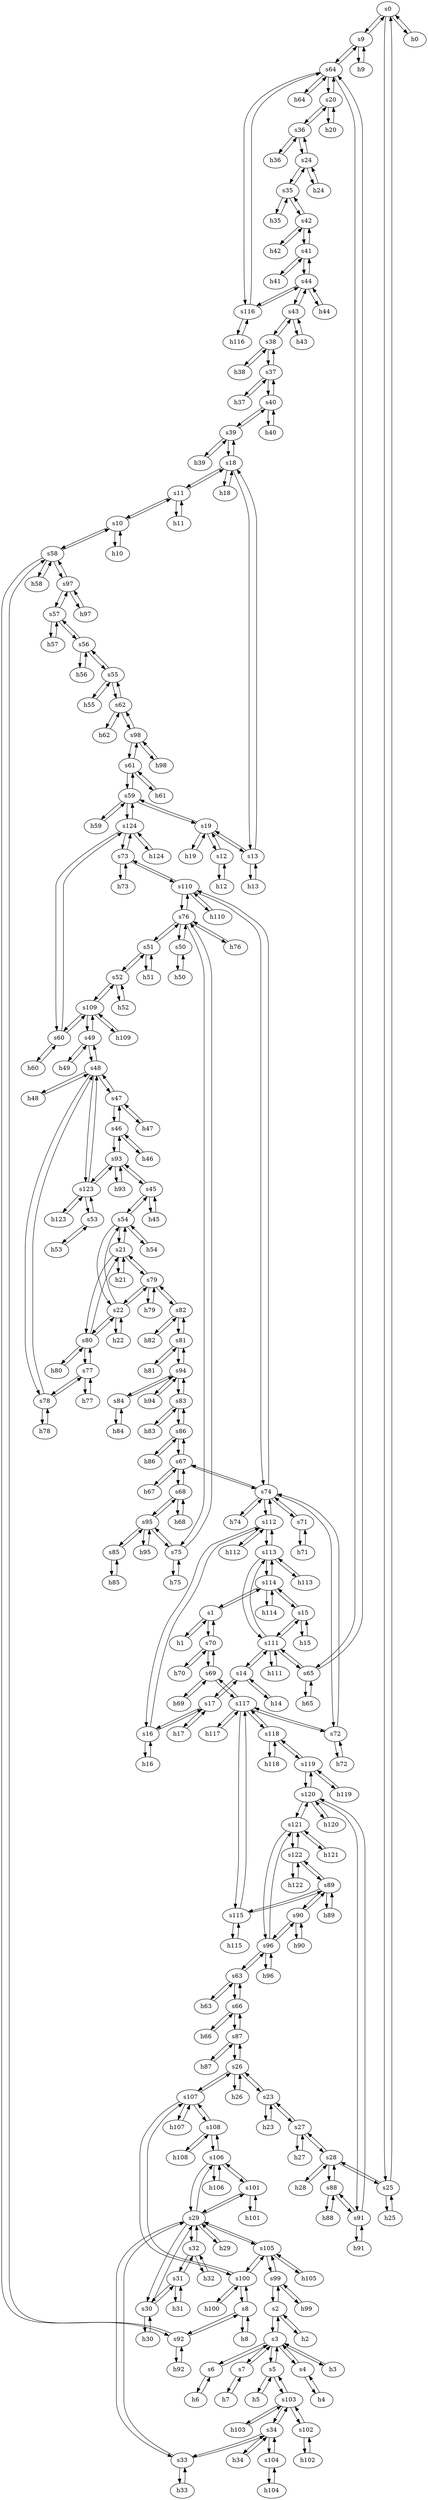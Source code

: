 strict digraph ION {
	s0	 [id=0,
		type=switch];
	s9	 [id=9,
		type=switch];
	s0 -> s9	 [capacity="1Gbps",
		cost=1,
		dst_port=2,
		src_port=3];
	s25	 [id=25,
		type=switch];
	s0 -> s25	 [capacity="1Gbps",
		cost=1,
		dst_port=2,
		src_port=2];
	h0	 [ip="111.0.0.0",
		mac="00:00:00:00:0:0",
		type=host];
	s0 -> h0	 [capacity="1Gbps",
		cost=1,
		dst_port=1,
		src_port=1];
	s7	 [id=7,
		type=switch];
	h7	 [ip="111.0.7.7",
		mac="00:00:00:00:7:7",
		type=host];
	s7 -> h7	 [capacity="1Gbps",
		cost=1,
		dst_port=1,
		src_port=1];
	s3	 [id=3,
		type=switch];
	s7 -> s3	 [capacity="1Gbps",
		cost=1,
		dst_port=7,
		src_port=2];
	h20	 [ip="111.0.20.20",
		mac="00:00:00:00:20:20",
		type=host];
	s20	 [id=20,
		type=switch];
	h20 -> s20	 [capacity="1Gbps",
		cost=1,
		dst_port=1,
		src_port=1];
	h47	 [ip="111.0.47.47",
		mac="00:00:00:00:47:47",
		type=host];
	s47	 [id=47,
		type=switch];
	h47 -> s47	 [capacity="1Gbps",
		cost=1,
		dst_port=1,
		src_port=1];
	h46	 [ip="111.0.46.46",
		mac="00:00:00:00:46:46",
		type=host];
	s46	 [id=46,
		type=switch];
	h46 -> s46	 [capacity="1Gbps",
		cost=1,
		dst_port=1,
		src_port=1];
	h45	 [ip="111.0.45.45",
		mac="00:00:00:00:45:45",
		type=host];
	s45	 [id=45,
		type=switch];
	h45 -> s45	 [capacity="1Gbps",
		cost=1,
		dst_port=1,
		src_port=1];
	h44	 [ip="111.0.44.44",
		mac="00:00:00:00:44:44",
		type=host];
	s44	 [id=44,
		type=switch];
	h44 -> s44	 [capacity="1Gbps",
		cost=1,
		dst_port=1,
		src_port=1];
	h43	 [ip="111.0.43.43",
		mac="00:00:00:00:43:43",
		type=host];
	s43	 [id=43,
		type=switch];
	h43 -> s43	 [capacity="1Gbps",
		cost=1,
		dst_port=1,
		src_port=1];
	s5	 [id=5,
		type=switch];
	s103	 [id=103,
		type=switch];
	s5 -> s103	 [capacity="1Gbps",
		cost=1,
		dst_port=2,
		src_port=3];
	h5	 [ip="111.0.5.5",
		mac="00:00:00:00:5:5",
		type=host];
	s5 -> h5	 [capacity="1Gbps",
		cost=1,
		dst_port=1,
		src_port=1];
	s5 -> s3	 [capacity="1Gbps",
		cost=1,
		dst_port=4,
		src_port=2];
	h41	 [ip="111.0.41.41",
		mac="00:00:00:00:41:41",
		type=host];
	s41	 [id=41,
		type=switch];
	h41 -> s41	 [capacity="1Gbps",
		cost=1,
		dst_port=1,
		src_port=1];
	h40	 [ip="111.0.40.40",
		mac="00:00:00:00:40:40",
		type=host];
	s40	 [id=40,
		type=switch];
	h40 -> s40	 [capacity="1Gbps",
		cost=1,
		dst_port=1,
		src_port=1];
	s4	 [id=4,
		type=switch];
	h4	 [ip="111.0.4.4",
		mac="00:00:00:00:4:4",
		type=host];
	s4 -> h4	 [capacity="1Gbps",
		cost=1,
		dst_port=1,
		src_port=1];
	s4 -> s3	 [capacity="1Gbps",
		cost=1,
		dst_port=3,
		src_port=2];
	h49	 [ip="111.0.49.49",
		mac="00:00:00:00:49:49",
		type=host];
	s49	 [id=49,
		type=switch];
	h49 -> s49	 [capacity="1Gbps",
		cost=1,
		dst_port=1,
		src_port=1];
	h48	 [ip="111.0.48.48",
		mac="00:00:00:00:48:48",
		type=host];
	s48	 [id=48,
		type=switch];
	h48 -> s48	 [capacity="1Gbps",
		cost=1,
		dst_port=1,
		src_port=1];
	s57	 [id=57,
		type=switch];
	h57	 [ip="111.0.57.57",
		mac="00:00:00:00:57:57",
		type=host];
	s57 -> h57	 [capacity="1Gbps",
		cost=1,
		dst_port=1,
		src_port=1];
	s56	 [id=56,
		type=switch];
	s57 -> s56	 [capacity="1Gbps",
		cost=1,
		dst_port=3,
		src_port=2];
	s97	 [id=97,
		type=switch];
	s57 -> s97	 [capacity="1Gbps",
		cost=1,
		dst_port=2,
		src_port=3];
	h56	 [ip="111.0.56.56",
		mac="00:00:00:00:56:56",
		type=host];
	s56 -> h56	 [capacity="1Gbps",
		cost=1,
		dst_port=1,
		src_port=1];
	s55	 [id=55,
		type=switch];
	s56 -> s55	 [capacity="1Gbps",
		cost=1,
		dst_port=2,
		src_port=2];
	s56 -> s57	 [capacity="1Gbps",
		cost=1,
		dst_port=2,
		src_port=3];
	h55	 [ip="111.0.55.55",
		mac="00:00:00:00:55:55",
		type=host];
	s55 -> h55	 [capacity="1Gbps",
		cost=1,
		dst_port=1,
		src_port=1];
	s55 -> s56	 [capacity="1Gbps",
		cost=1,
		dst_port=2,
		src_port=2];
	s62	 [id=62,
		type=switch];
	s55 -> s62	 [capacity="1Gbps",
		cost=1,
		dst_port=2,
		src_port=3];
	s54	 [id=54,
		type=switch];
	h54	 [ip="111.0.54.54",
		mac="00:00:00:00:54:54",
		type=host];
	s54 -> h54	 [capacity="1Gbps",
		cost=1,
		dst_port=1,
		src_port=1];
	s54 -> s45	 [capacity="1Gbps",
		cost=1,
		dst_port=3,
		src_port=4];
	s22	 [id=22,
		type=switch];
	s54 -> s22	 [capacity="1Gbps",
		cost=1,
		dst_port=3,
		src_port=3];
	s21	 [id=21,
		type=switch];
	s54 -> s21	 [capacity="1Gbps",
		cost=1,
		dst_port=3,
		src_port=2];
	s53	 [id=53,
		type=switch];
	s123	 [id=123,
		type=switch];
	s53 -> s123	 [capacity="1Gbps",
		cost=1,
		dst_port=3,
		src_port=2];
	h53	 [ip="111.0.53.53",
		mac="00:00:00:00:53:53",
		type=host];
	s53 -> h53	 [capacity="1Gbps",
		cost=1,
		dst_port=1,
		src_port=1];
	s52	 [id=52,
		type=switch];
	s109	 [id=109,
		type=switch];
	s52 -> s109	 [capacity="1Gbps",
		cost=1,
		dst_port=3,
		src_port=3];
	h52	 [ip="111.0.52.52",
		mac="00:00:00:00:52:52",
		type=host];
	s52 -> h52	 [capacity="1Gbps",
		cost=1,
		dst_port=1,
		src_port=1];
	s51	 [id=51,
		type=switch];
	s52 -> s51	 [capacity="1Gbps",
		cost=1,
		dst_port=2,
		src_port=2];
	h51	 [ip="111.0.51.51",
		mac="00:00:00:00:51:51",
		type=host];
	s51 -> h51	 [capacity="1Gbps",
		cost=1,
		dst_port=1,
		src_port=1];
	s76	 [id=76,
		type=switch];
	s51 -> s76	 [capacity="1Gbps",
		cost=1,
		dst_port=3,
		src_port=3];
	s51 -> s52	 [capacity="1Gbps",
		cost=1,
		dst_port=2,
		src_port=2];
	s50	 [id=50,
		type=switch];
	h50	 [ip="111.0.50.50",
		mac="00:00:00:00:50:50",
		type=host];
	s50 -> h50	 [capacity="1Gbps",
		cost=1,
		dst_port=1,
		src_port=1];
	s50 -> s76	 [capacity="1Gbps",
		cost=1,
		dst_port=2,
		src_port=2];
	s59	 [id=59,
		type=switch];
	h59	 [ip="111.0.59.59",
		mac="00:00:00:00:59:59",
		type=host];
	s59 -> h59	 [capacity="1Gbps",
		cost=1,
		dst_port=1,
		src_port=1];
	s124	 [id=124,
		type=switch];
	s59 -> s124	 [capacity="1Gbps",
		cost=1,
		dst_port=2,
		src_port=3];
	s61	 [id=61,
		type=switch];
	s59 -> s61	 [capacity="1Gbps",
		cost=1,
		dst_port=2,
		src_port=4];
	s19	 [id=19,
		type=switch];
	s59 -> s19	 [capacity="1Gbps",
		cost=1,
		dst_port=4,
		src_port=2];
	s58	 [id=58,
		type=switch];
	h58	 [ip="111.0.58.58",
		mac="00:00:00:00:58:58",
		type=host];
	s58 -> h58	 [capacity="1Gbps",
		cost=1,
		dst_port=1,
		src_port=1];
	s92	 [id=92,
		type=switch];
	s58 -> s92	 [capacity="1Gbps",
		cost=1,
		dst_port=3,
		src_port=4];
	s10	 [id=10,
		type=switch];
	s58 -> s10	 [capacity="1Gbps",
		cost=1,
		dst_port=2,
		src_port=2];
	s58 -> s97	 [capacity="1Gbps",
		cost=1,
		dst_port=3,
		src_port=3];
	h124	 [ip="111.0.124.124",
		mac="00:00:00:00:124:124",
		type=host];
	h124 -> s124	 [capacity="1Gbps",
		cost=1,
		dst_port=1,
		src_port=1];
	h123	 [ip="111.0.123.123",
		mac="00:00:00:00:123:123",
		type=host];
	h123 -> s123	 [capacity="1Gbps",
		cost=1,
		dst_port=1,
		src_port=1];
	h122	 [ip="111.0.122.122",
		mac="00:00:00:00:122:122",
		type=host];
	s122	 [id=122,
		type=switch];
	h122 -> s122	 [capacity="1Gbps",
		cost=1,
		dst_port=1,
		src_port=1];
	h121	 [ip="111.0.121.121",
		mac="00:00:00:00:121:121",
		type=host];
	s121	 [id=121,
		type=switch];
	h121 -> s121	 [capacity="1Gbps",
		cost=1,
		dst_port=1,
		src_port=1];
	h120	 [ip="111.0.120.120",
		mac="00:00:00:00:120:120",
		type=host];
	s120	 [id=120,
		type=switch];
	h120 -> s120	 [capacity="1Gbps",
		cost=1,
		dst_port=1,
		src_port=1];
	h54 -> s54	 [capacity="1Gbps",
		cost=1,
		dst_port=1,
		src_port=1];
	h55 -> s55	 [capacity="1Gbps",
		cost=1,
		dst_port=1,
		src_port=1];
	h56 -> s56	 [capacity="1Gbps",
		cost=1,
		dst_port=1,
		src_port=1];
	h57 -> s57	 [capacity="1Gbps",
		cost=1,
		dst_port=1,
		src_port=1];
	h50 -> s50	 [capacity="1Gbps",
		cost=1,
		dst_port=1,
		src_port=1];
	h51 -> s51	 [capacity="1Gbps",
		cost=1,
		dst_port=1,
		src_port=1];
	h52 -> s52	 [capacity="1Gbps",
		cost=1,
		dst_port=1,
		src_port=1];
	h53 -> s53	 [capacity="1Gbps",
		cost=1,
		dst_port=1,
		src_port=1];
	h58 -> s58	 [capacity="1Gbps",
		cost=1,
		dst_port=1,
		src_port=1];
	h59 -> s59	 [capacity="1Gbps",
		cost=1,
		dst_port=1,
		src_port=1];
	s108	 [id=108,
		type=switch];
	h108	 [ip="111.0.108.108",
		mac="00:00:00:00:108:108",
		type=host];
	s108 -> h108	 [capacity="1Gbps",
		cost=1,
		dst_port=1,
		src_port=1];
	s106	 [id=106,
		type=switch];
	s108 -> s106	 [capacity="1Gbps",
		cost=1,
		dst_port=4,
		src_port=2];
	s107	 [id=107,
		type=switch];
	s108 -> s107	 [capacity="1Gbps",
		cost=1,
		dst_port=4,
		src_port=3];
	s109 -> s49	 [capacity="1Gbps",
		cost=1,
		dst_port=3,
		src_port=2];
	h109	 [ip="111.0.109.109",
		mac="00:00:00:00:109:109",
		type=host];
	s109 -> h109	 [capacity="1Gbps",
		cost=1,
		dst_port=1,
		src_port=1];
	s60	 [id=60,
		type=switch];
	s109 -> s60	 [capacity="1Gbps",
		cost=1,
		dst_port=4,
		src_port=4];
	s109 -> s52	 [capacity="1Gbps",
		cost=1,
		dst_port=3,
		src_port=3];
	s104	 [id=104,
		type=switch];
	s34	 [id=34,
		type=switch];
	s104 -> s34	 [capacity="1Gbps",
		cost=1,
		dst_port=3,
		src_port=2];
	h104	 [ip="111.0.104.104",
		mac="00:00:00:00:104:104",
		type=host];
	s104 -> h104	 [capacity="1Gbps",
		cost=1,
		dst_port=1,
		src_port=1];
	s105	 [id=105,
		type=switch];
	s99	 [id=99,
		type=switch];
	s105 -> s99	 [capacity="1Gbps",
		cost=1,
		dst_port=3,
		src_port=3];
	h105	 [ip="111.0.105.105",
		mac="00:00:00:00:105:105",
		type=host];
	s105 -> h105	 [capacity="1Gbps",
		cost=1,
		dst_port=1,
		src_port=1];
	s29	 [id=29,
		type=switch];
	s105 -> s29	 [capacity="1Gbps",
		cost=1,
		dst_port=5,
		src_port=2];
	s100	 [id=100,
		type=switch];
	s105 -> s100	 [capacity="1Gbps",
		cost=1,
		dst_port=3,
		src_port=4];
	s106 -> s108	 [capacity="1Gbps",
		cost=1,
		dst_port=2,
		src_port=4];
	h106	 [ip="111.0.106.106",
		mac="00:00:00:00:106:106",
		type=host];
	s106 -> h106	 [capacity="1Gbps",
		cost=1,
		dst_port=1,
		src_port=1];
	s106 -> s29	 [capacity="1Gbps",
		cost=1,
		dst_port=6,
		src_port=2];
	s101	 [id=101,
		type=switch];
	s106 -> s101	 [capacity="1Gbps",
		cost=1,
		dst_port=3,
		src_port=3];
	s107 -> s108	 [capacity="1Gbps",
		cost=1,
		dst_port=3,
		src_port=4];
	h107	 [ip="111.0.107.107",
		mac="00:00:00:00:107:107",
		type=host];
	s107 -> h107	 [capacity="1Gbps",
		cost=1,
		dst_port=1,
		src_port=1];
	s107 -> s100	 [capacity="1Gbps",
		cost=1,
		dst_port=4,
		src_port=3];
	s26	 [id=26,
		type=switch];
	s107 -> s26	 [capacity="1Gbps",
		cost=1,
		dst_port=4,
		src_port=2];
	s100 -> s105	 [capacity="1Gbps",
		cost=1,
		dst_port=4,
		src_port=3];
	s8	 [id=8,
		type=switch];
	s100 -> s8	 [capacity="1Gbps",
		cost=1,
		dst_port=3,
		src_port=2];
	h100	 [ip="111.0.100.100",
		mac="00:00:00:00:100:100",
		type=host];
	s100 -> h100	 [capacity="1Gbps",
		cost=1,
		dst_port=1,
		src_port=1];
	s100 -> s107	 [capacity="1Gbps",
		cost=1,
		dst_port=3,
		src_port=4];
	s101 -> s29	 [capacity="1Gbps",
		cost=1,
		dst_port=4,
		src_port=2];
	s101 -> s106	 [capacity="1Gbps",
		cost=1,
		dst_port=3,
		src_port=3];
	h101	 [ip="111.0.101.101",
		mac="00:00:00:00:101:101",
		type=host];
	s101 -> h101	 [capacity="1Gbps",
		cost=1,
		dst_port=1,
		src_port=1];
	s102	 [id=102,
		type=switch];
	s102 -> s103	 [capacity="1Gbps",
		cost=1,
		dst_port=5,
		src_port=3];
	h102	 [ip="111.0.102.102",
		mac="00:00:00:00:102:102",
		type=host];
	s102 -> h102	 [capacity="1Gbps",
		cost=1,
		dst_port=1,
		src_port=1];
	s103 -> s5	 [capacity="1Gbps",
		cost=1,
		dst_port=3,
		src_port=2];
	s103 -> s102	 [capacity="1Gbps",
		cost=1,
		dst_port=3,
		src_port=5];
	s103 -> s34	 [capacity="1Gbps",
		cost=1,
		dst_port=4,
		src_port=3];
	h103	 [ip="111.0.103.103",
		mac="00:00:00:00:103:103",
		type=host];
	s103 -> h103	 [capacity="1Gbps",
		cost=1,
		dst_port=1,
		src_port=1];
	s116	 [id=116,
		type=switch];
	s44 -> s116	 [capacity="1Gbps",
		cost=1,
		dst_port=2,
		src_port=4];
	s44 -> h44	 [capacity="1Gbps",
		cost=1,
		dst_port=1,
		src_port=1];
	s44 -> s41	 [capacity="1Gbps",
		cost=1,
		dst_port=3,
		src_port=2];
	s44 -> s43	 [capacity="1Gbps",
		cost=1,
		dst_port=3,
		src_port=3];
	h24	 [ip="111.0.24.24",
		mac="00:00:00:00:24:24",
		type=host];
	s24	 [id=24,
		type=switch];
	h24 -> s24	 [capacity="1Gbps",
		cost=1,
		dst_port=1,
		src_port=1];
	s46 -> h46	 [capacity="1Gbps",
		cost=1,
		dst_port=1,
		src_port=1];
	s46 -> s47	 [capacity="1Gbps",
		cost=1,
		dst_port=2,
		src_port=3];
	s93	 [id=93,
		type=switch];
	s46 -> s93	 [capacity="1Gbps",
		cost=1,
		dst_port=3,
		src_port=2];
	s47 -> h47	 [capacity="1Gbps",
		cost=1,
		dst_port=1,
		src_port=1];
	s47 -> s46	 [capacity="1Gbps",
		cost=1,
		dst_port=3,
		src_port=2];
	s47 -> s48	 [capacity="1Gbps",
		cost=1,
		dst_port=2,
		src_port=3];
	s40 -> h40	 [capacity="1Gbps",
		cost=1,
		dst_port=1,
		src_port=1];
	s39	 [id=39,
		type=switch];
	s40 -> s39	 [capacity="1Gbps",
		cost=1,
		dst_port=3,
		src_port=3];
	s37	 [id=37,
		type=switch];
	s40 -> s37	 [capacity="1Gbps",
		cost=1,
		dst_port=2,
		src_port=2];
	s42	 [id=42,
		type=switch];
	s41 -> s42	 [capacity="1Gbps",
		cost=1,
		dst_port=3,
		src_port=2];
	s41 -> h41	 [capacity="1Gbps",
		cost=1,
		dst_port=1,
		src_port=1];
	s41 -> s44	 [capacity="1Gbps",
		cost=1,
		dst_port=2,
		src_port=3];
	s35	 [id=35,
		type=switch];
	s42 -> s35	 [capacity="1Gbps",
		cost=1,
		dst_port=4,
		src_port=2];
	h42	 [ip="111.0.42.42",
		mac="00:00:00:00:42:42",
		type=host];
	s42 -> h42	 [capacity="1Gbps",
		cost=1,
		dst_port=1,
		src_port=1];
	s42 -> s41	 [capacity="1Gbps",
		cost=1,
		dst_port=2,
		src_port=3];
	s43 -> h43	 [capacity="1Gbps",
		cost=1,
		dst_port=1,
		src_port=1];
	s38	 [id=38,
		type=switch];
	s43 -> s38	 [capacity="1Gbps",
		cost=1,
		dst_port=3,
		src_port=2];
	s43 -> s44	 [capacity="1Gbps",
		cost=1,
		dst_port=3,
		src_port=3];
	s48 -> s123	 [capacity="1Gbps",
		cost=1,
		dst_port=2,
		src_port=4];
	s48 -> s49	 [capacity="1Gbps",
		cost=1,
		dst_port=2,
		src_port=3];
	s48 -> s47	 [capacity="1Gbps",
		cost=1,
		dst_port=3,
		src_port=2];
	s78	 [id=78,
		type=switch];
	s48 -> s78	 [capacity="1Gbps",
		cost=1,
		dst_port=2,
		src_port=5];
	s48 -> h48	 [capacity="1Gbps",
		cost=1,
		dst_port=1,
		src_port=1];
	s49 -> s109	 [capacity="1Gbps",
		cost=1,
		dst_port=2,
		src_port=3];
	s49 -> s48	 [capacity="1Gbps",
		cost=1,
		dst_port=3,
		src_port=2];
	s49 -> h49	 [capacity="1Gbps",
		cost=1,
		dst_port=1,
		src_port=1];
	h42 -> s42	 [capacity="1Gbps",
		cost=1,
		dst_port=1,
		src_port=1];
	h118	 [ip="111.0.118.118",
		mac="00:00:00:00:118:118",
		type=host];
	s118	 [id=118,
		type=switch];
	h118 -> s118	 [capacity="1Gbps",
		cost=1,
		dst_port=1,
		src_port=1];
	h119	 [ip="111.0.119.119",
		mac="00:00:00:00:119:119",
		type=host];
	s119	 [id=119,
		type=switch];
	h119 -> s119	 [capacity="1Gbps",
		cost=1,
		dst_port=1,
		src_port=1];
	h112	 [ip="111.0.112.112",
		mac="00:00:00:00:112:112",
		type=host];
	s112	 [id=112,
		type=switch];
	h112 -> s112	 [capacity="1Gbps",
		cost=1,
		dst_port=1,
		src_port=1];
	h113	 [ip="111.0.113.113",
		mac="00:00:00:00:113:113",
		type=host];
	s113	 [id=113,
		type=switch];
	h113 -> s113	 [capacity="1Gbps",
		cost=1,
		dst_port=1,
		src_port=1];
	h110	 [ip="111.0.110.110",
		mac="00:00:00:00:110:110",
		type=host];
	s110	 [id=110,
		type=switch];
	h110 -> s110	 [capacity="1Gbps",
		cost=1,
		dst_port=1,
		src_port=1];
	h111	 [ip="111.0.111.111",
		mac="00:00:00:00:111:111",
		type=host];
	s111	 [id=111,
		type=switch];
	h111 -> s111	 [capacity="1Gbps",
		cost=1,
		dst_port=1,
		src_port=1];
	h116	 [ip="111.0.116.116",
		mac="00:00:00:00:116:116",
		type=host];
	h116 -> s116	 [capacity="1Gbps",
		cost=1,
		dst_port=1,
		src_port=1];
	h117	 [ip="111.0.117.117",
		mac="00:00:00:00:117:117",
		type=host];
	s117	 [id=117,
		type=switch];
	h117 -> s117	 [capacity="1Gbps",
		cost=1,
		dst_port=1,
		src_port=1];
	h114	 [ip="111.0.114.114",
		mac="00:00:00:00:114:114",
		type=host];
	s114	 [id=114,
		type=switch];
	h114 -> s114	 [capacity="1Gbps",
		cost=1,
		dst_port=1,
		src_port=1];
	h115	 [ip="111.0.115.115",
		mac="00:00:00:00:115:115",
		type=host];
	s115	 [id=115,
		type=switch];
	h115 -> s115	 [capacity="1Gbps",
		cost=1,
		dst_port=1,
		src_port=1];
	h69	 [ip="111.0.69.69",
		mac="00:00:00:00:69:69",
		type=host];
	s69	 [id=69,
		type=switch];
	h69 -> s69	 [capacity="1Gbps",
		cost=1,
		dst_port=1,
		src_port=1];
	h68	 [ip="111.0.68.68",
		mac="00:00:00:00:68:68",
		type=host];
	s68	 [id=68,
		type=switch];
	h68 -> s68	 [capacity="1Gbps",
		cost=1,
		dst_port=1,
		src_port=1];
	h61	 [ip="111.0.61.61",
		mac="00:00:00:00:61:61",
		type=host];
	h61 -> s61	 [capacity="1Gbps",
		cost=1,
		dst_port=1,
		src_port=1];
	h60	 [ip="111.0.60.60",
		mac="00:00:00:00:60:60",
		type=host];
	h60 -> s60	 [capacity="1Gbps",
		cost=1,
		dst_port=1,
		src_port=1];
	h63	 [ip="111.0.63.63",
		mac="00:00:00:00:63:63",
		type=host];
	s63	 [id=63,
		type=switch];
	h63 -> s63	 [capacity="1Gbps",
		cost=1,
		dst_port=1,
		src_port=1];
	h62	 [ip="111.0.62.62",
		mac="00:00:00:00:62:62",
		type=host];
	h62 -> s62	 [capacity="1Gbps",
		cost=1,
		dst_port=1,
		src_port=1];
	h65	 [ip="111.0.65.65",
		mac="00:00:00:00:65:65",
		type=host];
	s65	 [id=65,
		type=switch];
	h65 -> s65	 [capacity="1Gbps",
		cost=1,
		dst_port=1,
		src_port=1];
	h64	 [ip="111.0.64.64",
		mac="00:00:00:00:64:64",
		type=host];
	s64	 [id=64,
		type=switch];
	h64 -> s64	 [capacity="1Gbps",
		cost=1,
		dst_port=1,
		src_port=1];
	h67	 [ip="111.0.67.67",
		mac="00:00:00:00:67:67",
		type=host];
	s67	 [id=67,
		type=switch];
	h67 -> s67	 [capacity="1Gbps",
		cost=1,
		dst_port=1,
		src_port=1];
	h66	 [ip="111.0.66.66",
		mac="00:00:00:00:66:66",
		type=host];
	s66	 [id=66,
		type=switch];
	h66 -> s66	 [capacity="1Gbps",
		cost=1,
		dst_port=1,
		src_port=1];
	s119 -> s120	 [capacity="1Gbps",
		cost=1,
		dst_port=3,
		src_port=3];
	s119 -> h119	 [capacity="1Gbps",
		cost=1,
		dst_port=1,
		src_port=1];
	s119 -> s118	 [capacity="1Gbps",
		cost=1,
		dst_port=3,
		src_port=2];
	s45 -> s54	 [capacity="1Gbps",
		cost=1,
		dst_port=4,
		src_port=3];
	s45 -> h45	 [capacity="1Gbps",
		cost=1,
		dst_port=1,
		src_port=1];
	s45 -> s93	 [capacity="1Gbps",
		cost=1,
		dst_port=2,
		src_port=2];
	s117 -> s69	 [capacity="1Gbps",
		cost=1,
		dst_port=2,
		src_port=2];
	s72	 [id=72,
		type=switch];
	s117 -> s72	 [capacity="1Gbps",
		cost=1,
		dst_port=3,
		src_port=3];
	s117 -> s115	 [capacity="1Gbps",
		cost=1,
		dst_port=3,
		src_port=4];
	s117 -> h117	 [capacity="1Gbps",
		cost=1,
		dst_port=1,
		src_port=1];
	s117 -> s118	 [capacity="1Gbps",
		cost=1,
		dst_port=2,
		src_port=5];
	s116 -> s64	 [capacity="1Gbps",
		cost=1,
		dst_port=4,
		src_port=3];
	s116 -> h116	 [capacity="1Gbps",
		cost=1,
		dst_port=1,
		src_port=1];
	s116 -> s44	 [capacity="1Gbps",
		cost=1,
		dst_port=4,
		src_port=2];
	s115 -> h115	 [capacity="1Gbps",
		cost=1,
		dst_port=1,
		src_port=1];
	s115 -> s117	 [capacity="1Gbps",
		cost=1,
		dst_port=4,
		src_port=3];
	s89	 [id=89,
		type=switch];
	s115 -> s89	 [capacity="1Gbps",
		cost=1,
		dst_port=3,
		src_port=2];
	s114 -> s113	 [capacity="1Gbps",
		cost=1,
		dst_port=4,
		src_port=4];
	s114 -> h114	 [capacity="1Gbps",
		cost=1,
		dst_port=1,
		src_port=1];
	s15	 [id=15,
		type=switch];
	s114 -> s15	 [capacity="1Gbps",
		cost=1,
		dst_port=2,
		src_port=3];
	s1	 [id=1,
		type=switch];
	s114 -> s1	 [capacity="1Gbps",
		cost=1,
		dst_port=2,
		src_port=2];
	s113 -> h113	 [capacity="1Gbps",
		cost=1,
		dst_port=1,
		src_port=1];
	s113 -> s114	 [capacity="1Gbps",
		cost=1,
		dst_port=4,
		src_port=4];
	s113 -> s112	 [capacity="1Gbps",
		cost=1,
		dst_port=4,
		src_port=3];
	s113 -> s111	 [capacity="1Gbps",
		cost=1,
		dst_port=5,
		src_port=2];
	s16	 [id=16,
		type=switch];
	s112 -> s16	 [capacity="1Gbps",
		cost=1,
		dst_port=2,
		src_port=2];
	s74	 [id=74,
		type=switch];
	s112 -> s74	 [capacity="1Gbps",
		cost=1,
		dst_port=5,
		src_port=3];
	s112 -> h112	 [capacity="1Gbps",
		cost=1,
		dst_port=1,
		src_port=1];
	s112 -> s113	 [capacity="1Gbps",
		cost=1,
		dst_port=3,
		src_port=4];
	s14	 [id=14,
		type=switch];
	s111 -> s14	 [capacity="1Gbps",
		cost=1,
		dst_port=3,
		src_port=2];
	s111 -> s65	 [capacity="1Gbps",
		cost=1,
		dst_port=3,
		src_port=4];
	s111 -> h111	 [capacity="1Gbps",
		cost=1,
		dst_port=1,
		src_port=1];
	s111 -> s113	 [capacity="1Gbps",
		cost=1,
		dst_port=2,
		src_port=5];
	s111 -> s15	 [capacity="1Gbps",
		cost=1,
		dst_port=3,
		src_port=3];
	s110 -> h110	 [capacity="1Gbps",
		cost=1,
		dst_port=1,
		src_port=1];
	s110 -> s74	 [capacity="1Gbps",
		cost=1,
		dst_port=6,
		src_port=3];
	s73	 [id=73,
		type=switch];
	s110 -> s73	 [capacity="1Gbps",
		cost=1,
		dst_port=3,
		src_port=2];
	s110 -> s76	 [capacity="1Gbps",
		cost=1,
		dst_port=5,
		src_port=4];
	s79	 [id=79,
		type=switch];
	s82	 [id=82,
		type=switch];
	s79 -> s82	 [capacity="1Gbps",
		cost=1,
		dst_port=2,
		src_port=4];
	h79	 [ip="111.0.79.79",
		mac="00:00:00:00:79:79",
		type=host];
	s79 -> h79	 [capacity="1Gbps",
		cost=1,
		dst_port=1,
		src_port=1];
	s79 -> s22	 [capacity="1Gbps",
		cost=1,
		dst_port=4,
		src_port=3];
	s79 -> s21	 [capacity="1Gbps",
		cost=1,
		dst_port=4,
		src_port=2];
	s78 -> s48	 [capacity="1Gbps",
		cost=1,
		dst_port=5,
		src_port=2];
	s77	 [id=77,
		type=switch];
	s78 -> s77	 [capacity="1Gbps",
		cost=1,
		dst_port=3,
		src_port=3];
	h78	 [ip="111.0.78.78",
		mac="00:00:00:00:78:78",
		type=host];
	s78 -> h78	 [capacity="1Gbps",
		cost=1,
		dst_port=1,
		src_port=1];
	s71	 [id=71,
		type=switch];
	s71 -> s74	 [capacity="1Gbps",
		cost=1,
		dst_port=3,
		src_port=2];
	h71	 [ip="111.0.71.71",
		mac="00:00:00:00:71:71",
		type=host];
	s71 -> h71	 [capacity="1Gbps",
		cost=1,
		dst_port=1,
		src_port=1];
	s70	 [id=70,
		type=switch];
	s70 -> s69	 [capacity="1Gbps",
		cost=1,
		dst_port=3,
		src_port=3];
	h70	 [ip="111.0.70.70",
		mac="00:00:00:00:70:70",
		type=host];
	s70 -> h70	 [capacity="1Gbps",
		cost=1,
		dst_port=1,
		src_port=1];
	s70 -> s1	 [capacity="1Gbps",
		cost=1,
		dst_port=3,
		src_port=2];
	h73	 [ip="111.0.73.73",
		mac="00:00:00:00:73:73",
		type=host];
	s73 -> h73	 [capacity="1Gbps",
		cost=1,
		dst_port=1,
		src_port=1];
	s73 -> s124	 [capacity="1Gbps",
		cost=1,
		dst_port=5,
		src_port=2];
	s73 -> s110	 [capacity="1Gbps",
		cost=1,
		dst_port=2,
		src_port=3];
	h72	 [ip="111.0.72.72",
		mac="00:00:00:00:72:72",
		type=host];
	s72 -> h72	 [capacity="1Gbps",
		cost=1,
		dst_port=1,
		src_port=1];
	s72 -> s74	 [capacity="1Gbps",
		cost=1,
		dst_port=4,
		src_port=2];
	s72 -> s117	 [capacity="1Gbps",
		cost=1,
		dst_port=3,
		src_port=3];
	s75	 [id=75,
		type=switch];
	s75 -> s76	 [capacity="1Gbps",
		cost=1,
		dst_port=4,
		src_port=2];
	h75	 [ip="111.0.75.75",
		mac="00:00:00:00:75:75",
		type=host];
	s75 -> h75	 [capacity="1Gbps",
		cost=1,
		dst_port=1,
		src_port=1];
	s95	 [id=95,
		type=switch];
	s75 -> s95	 [capacity="1Gbps",
		cost=1,
		dst_port=3,
		src_port=3];
	s74 -> s67	 [capacity="1Gbps",
		cost=1,
		dst_port=2,
		src_port=2];
	s74 -> s71	 [capacity="1Gbps",
		cost=1,
		dst_port=2,
		src_port=3];
	s74 -> s72	 [capacity="1Gbps",
		cost=1,
		dst_port=2,
		src_port=4];
	h74	 [ip="111.0.74.74",
		mac="00:00:00:00:74:74",
		type=host];
	s74 -> h74	 [capacity="1Gbps",
		cost=1,
		dst_port=1,
		src_port=1];
	s74 -> s110	 [capacity="1Gbps",
		cost=1,
		dst_port=3,
		src_port=6];
	s74 -> s112	 [capacity="1Gbps",
		cost=1,
		dst_port=3,
		src_port=5];
	s80	 [id=80,
		type=switch];
	s77 -> s80	 [capacity="1Gbps",
		cost=1,
		dst_port=4,
		src_port=2];
	h77	 [ip="111.0.77.77",
		mac="00:00:00:00:77:77",
		type=host];
	s77 -> h77	 [capacity="1Gbps",
		cost=1,
		dst_port=1,
		src_port=1];
	s77 -> s78	 [capacity="1Gbps",
		cost=1,
		dst_port=3,
		src_port=3];
	h76	 [ip="111.0.76.76",
		mac="00:00:00:00:76:76",
		type=host];
	s76 -> h76	 [capacity="1Gbps",
		cost=1,
		dst_port=1,
		src_port=1];
	s76 -> s50	 [capacity="1Gbps",
		cost=1,
		dst_port=2,
		src_port=2];
	s76 -> s110	 [capacity="1Gbps",
		cost=1,
		dst_port=4,
		src_port=5];
	s76 -> s75	 [capacity="1Gbps",
		cost=1,
		dst_port=2,
		src_port=4];
	s76 -> s51	 [capacity="1Gbps",
		cost=1,
		dst_port=3,
		src_port=3];
	h19	 [ip="111.0.19.19",
		mac="00:00:00:00:19:19",
		type=host];
	s19 -> h19	 [capacity="1Gbps",
		cost=1,
		dst_port=1,
		src_port=1];
	s12	 [id=12,
		type=switch];
	s19 -> s12	 [capacity="1Gbps",
		cost=1,
		dst_port=2,
		src_port=2];
	s13	 [id=13,
		type=switch];
	s19 -> s13	 [capacity="1Gbps",
		cost=1,
		dst_port=3,
		src_port=3];
	s19 -> s59	 [capacity="1Gbps",
		cost=1,
		dst_port=2,
		src_port=4];
	s18	 [id=18,
		type=switch];
	h18	 [ip="111.0.18.18",
		mac="00:00:00:00:18:18",
		type=host];
	s18 -> h18	 [capacity="1Gbps",
		cost=1,
		dst_port=1,
		src_port=1];
	s18 -> s39	 [capacity="1Gbps",
		cost=1,
		dst_port=2,
		src_port=4];
	s11	 [id=11,
		type=switch];
	s18 -> s11	 [capacity="1Gbps",
		cost=1,
		dst_port=3,
		src_port=2];
	s18 -> s13	 [capacity="1Gbps",
		cost=1,
		dst_port=2,
		src_port=3];
	h13	 [ip="111.0.13.13",
		mac="00:00:00:00:13:13",
		type=host];
	s13 -> h13	 [capacity="1Gbps",
		cost=1,
		dst_port=1,
		src_port=1];
	s13 -> s18	 [capacity="1Gbps",
		cost=1,
		dst_port=3,
		src_port=2];
	s13 -> s19	 [capacity="1Gbps",
		cost=1,
		dst_port=3,
		src_port=3];
	h12	 [ip="111.0.12.12",
		mac="00:00:00:00:12:12",
		type=host];
	s12 -> h12	 [capacity="1Gbps",
		cost=1,
		dst_port=1,
		src_port=1];
	s12 -> s19	 [capacity="1Gbps",
		cost=1,
		dst_port=2,
		src_port=2];
	h11	 [ip="111.0.11.11",
		mac="00:00:00:00:11:11",
		type=host];
	s11 -> h11	 [capacity="1Gbps",
		cost=1,
		dst_port=1,
		src_port=1];
	s11 -> s18	 [capacity="1Gbps",
		cost=1,
		dst_port=2,
		src_port=3];
	s11 -> s10	 [capacity="1Gbps",
		cost=1,
		dst_port=3,
		src_port=2];
	h10	 [ip="111.0.10.10",
		mac="00:00:00:00:10:10",
		type=host];
	s10 -> h10	 [capacity="1Gbps",
		cost=1,
		dst_port=1,
		src_port=1];
	s10 -> s11	 [capacity="1Gbps",
		cost=1,
		dst_port=2,
		src_port=3];
	s10 -> s58	 [capacity="1Gbps",
		cost=1,
		dst_port=2,
		src_port=2];
	s17	 [id=17,
		type=switch];
	s17 -> s14	 [capacity="1Gbps",
		cost=1,
		dst_port=2,
		src_port=2];
	s17 -> s16	 [capacity="1Gbps",
		cost=1,
		dst_port=3,
		src_port=3];
	h17	 [ip="111.0.17.17",
		mac="00:00:00:00:17:17",
		type=host];
	s17 -> h17	 [capacity="1Gbps",
		cost=1,
		dst_port=1,
		src_port=1];
	s16 -> s17	 [capacity="1Gbps",
		cost=1,
		dst_port=3,
		src_port=3];
	h16	 [ip="111.0.16.16",
		mac="00:00:00:00:16:16",
		type=host];
	s16 -> h16	 [capacity="1Gbps",
		cost=1,
		dst_port=1,
		src_port=1];
	s16 -> s112	 [capacity="1Gbps",
		cost=1,
		dst_port=2,
		src_port=2];
	h15	 [ip="111.0.15.15",
		mac="00:00:00:00:15:15",
		type=host];
	s15 -> h15	 [capacity="1Gbps",
		cost=1,
		dst_port=1,
		src_port=1];
	s15 -> s114	 [capacity="1Gbps",
		cost=1,
		dst_port=3,
		src_port=2];
	s15 -> s111	 [capacity="1Gbps",
		cost=1,
		dst_port=3,
		src_port=3];
	s14 -> s17	 [capacity="1Gbps",
		cost=1,
		dst_port=2,
		src_port=2];
	h14	 [ip="111.0.14.14",
		mac="00:00:00:00:14:14",
		type=host];
	s14 -> h14	 [capacity="1Gbps",
		cost=1,
		dst_port=1,
		src_port=1];
	s14 -> s111	 [capacity="1Gbps",
		cost=1,
		dst_port=2,
		src_port=3];
	s93 -> s123	 [capacity="1Gbps",
		cost=1,
		dst_port=4,
		src_port=4];
	s93 -> s46	 [capacity="1Gbps",
		cost=1,
		dst_port=2,
		src_port=3];
	h93	 [ip="111.0.93.93",
		mac="00:00:00:00:93:93",
		type=host];
	s93 -> h93	 [capacity="1Gbps",
		cost=1,
		dst_port=1,
		src_port=1];
	s93 -> s45	 [capacity="1Gbps",
		cost=1,
		dst_port=2,
		src_port=2];
	s92 -> s8	 [capacity="1Gbps",
		cost=1,
		dst_port=2,
		src_port=2];
	h92	 [ip="111.0.92.92",
		mac="00:00:00:00:92:92",
		type=host];
	s92 -> h92	 [capacity="1Gbps",
		cost=1,
		dst_port=1,
		src_port=1];
	s92 -> s58	 [capacity="1Gbps",
		cost=1,
		dst_port=4,
		src_port=3];
	s91	 [id=91,
		type=switch];
	s91 -> s120	 [capacity="1Gbps",
		cost=1,
		dst_port=2,
		src_port=3];
	h91	 [ip="111.0.91.91",
		mac="00:00:00:00:91:91",
		type=host];
	s91 -> h91	 [capacity="1Gbps",
		cost=1,
		dst_port=1,
		src_port=1];
	s88	 [id=88,
		type=switch];
	s91 -> s88	 [capacity="1Gbps",
		cost=1,
		dst_port=3,
		src_port=2];
	s90	 [id=90,
		type=switch];
	h90	 [ip="111.0.90.90",
		mac="00:00:00:00:90:90",
		type=host];
	s90 -> h90	 [capacity="1Gbps",
		cost=1,
		dst_port=1,
		src_port=1];
	s90 -> s89	 [capacity="1Gbps",
		cost=1,
		dst_port=2,
		src_port=2];
	s96	 [id=96,
		type=switch];
	s90 -> s96	 [capacity="1Gbps",
		cost=1,
		dst_port=3,
		src_port=3];
	h97	 [ip="111.0.97.97",
		mac="00:00:00:00:97:97",
		type=host];
	s97 -> h97	 [capacity="1Gbps",
		cost=1,
		dst_port=1,
		src_port=1];
	s97 -> s58	 [capacity="1Gbps",
		cost=1,
		dst_port=3,
		src_port=3];
	s97 -> s57	 [capacity="1Gbps",
		cost=1,
		dst_port=3,
		src_port=2];
	s96 -> s121	 [capacity="1Gbps",
		cost=1,
		dst_port=2,
		src_port=4];
	h96	 [ip="111.0.96.96",
		mac="00:00:00:00:96:96",
		type=host];
	s96 -> h96	 [capacity="1Gbps",
		cost=1,
		dst_port=1,
		src_port=1];
	s96 -> s90	 [capacity="1Gbps",
		cost=1,
		dst_port=3,
		src_port=3];
	s96 -> s63	 [capacity="1Gbps",
		cost=1,
		dst_port=2,
		src_port=2];
	h78 -> s78	 [capacity="1Gbps",
		cost=1,
		dst_port=1,
		src_port=1];
	h79 -> s79	 [capacity="1Gbps",
		cost=1,
		dst_port=1,
		src_port=1];
	h76 -> s76	 [capacity="1Gbps",
		cost=1,
		dst_port=1,
		src_port=1];
	h77 -> s77	 [capacity="1Gbps",
		cost=1,
		dst_port=1,
		src_port=1];
	h74 -> s74	 [capacity="1Gbps",
		cost=1,
		dst_port=1,
		src_port=1];
	h75 -> s75	 [capacity="1Gbps",
		cost=1,
		dst_port=1,
		src_port=1];
	h72 -> s72	 [capacity="1Gbps",
		cost=1,
		dst_port=1,
		src_port=1];
	h73 -> s73	 [capacity="1Gbps",
		cost=1,
		dst_port=1,
		src_port=1];
	h70 -> s70	 [capacity="1Gbps",
		cost=1,
		dst_port=1,
		src_port=1];
	h71 -> s71	 [capacity="1Gbps",
		cost=1,
		dst_port=1,
		src_port=1];
	s122 -> h122	 [capacity="1Gbps",
		cost=1,
		dst_port=1,
		src_port=1];
	s122 -> s121	 [capacity="1Gbps",
		cost=1,
		dst_port=4,
		src_port=3];
	s122 -> s89	 [capacity="1Gbps",
		cost=1,
		dst_port=4,
		src_port=2];
	s123 -> s48	 [capacity="1Gbps",
		cost=1,
		dst_port=4,
		src_port=2];
	s123 -> h123	 [capacity="1Gbps",
		cost=1,
		dst_port=1,
		src_port=1];
	s123 -> s53	 [capacity="1Gbps",
		cost=1,
		dst_port=2,
		src_port=3];
	s123 -> s93	 [capacity="1Gbps",
		cost=1,
		dst_port=4,
		src_port=4];
	s120 -> s121	 [capacity="1Gbps",
		cost=1,
		dst_port=3,
		src_port=4];
	s120 -> h120	 [capacity="1Gbps",
		cost=1,
		dst_port=1,
		src_port=1];
	s120 -> s91	 [capacity="1Gbps",
		cost=1,
		dst_port=3,
		src_port=2];
	s120 -> s119	 [capacity="1Gbps",
		cost=1,
		dst_port=3,
		src_port=3];
	s121 -> h121	 [capacity="1Gbps",
		cost=1,
		dst_port=1,
		src_port=1];
	s121 -> s120	 [capacity="1Gbps",
		cost=1,
		dst_port=4,
		src_port=3];
	s121 -> s122	 [capacity="1Gbps",
		cost=1,
		dst_port=3,
		src_port=4];
	s121 -> s96	 [capacity="1Gbps",
		cost=1,
		dst_port=4,
		src_port=2];
	s124 -> s59	 [capacity="1Gbps",
		cost=1,
		dst_port=3,
		src_port=2];
	s124 -> s73	 [capacity="1Gbps",
		cost=1,
		dst_port=2,
		src_port=5];
	s124 -> h124	 [capacity="1Gbps",
		cost=1,
		dst_port=1,
		src_port=1];
	s124 -> s60	 [capacity="1Gbps",
		cost=1,
		dst_port=3,
		src_port=4];
	s68 -> s67	 [capacity="1Gbps",
		cost=1,
		dst_port=3,
		src_port=2];
	s68 -> h68	 [capacity="1Gbps",
		cost=1,
		dst_port=1,
		src_port=1];
	s68 -> s95	 [capacity="1Gbps",
		cost=1,
		dst_port=2,
		src_port=3];
	s69 -> h69	 [capacity="1Gbps",
		cost=1,
		dst_port=1,
		src_port=1];
	s69 -> s117	 [capacity="1Gbps",
		cost=1,
		dst_port=2,
		src_port=2];
	s69 -> s70	 [capacity="1Gbps",
		cost=1,
		dst_port=3,
		src_port=3];
	s66 -> h66	 [capacity="1Gbps",
		cost=1,
		dst_port=1,
		src_port=1];
	s87	 [id=87,
		type=switch];
	s66 -> s87	 [capacity="1Gbps",
		cost=1,
		dst_port=3,
		src_port=3];
	s66 -> s63	 [capacity="1Gbps",
		cost=1,
		dst_port=3,
		src_port=2];
	s86	 [id=86,
		type=switch];
	s67 -> s86	 [capacity="1Gbps",
		cost=1,
		dst_port=2,
		src_port=4];
	s67 -> s68	 [capacity="1Gbps",
		cost=1,
		dst_port=2,
		src_port=3];
	s67 -> h67	 [capacity="1Gbps",
		cost=1,
		dst_port=1,
		src_port=1];
	s67 -> s74	 [capacity="1Gbps",
		cost=1,
		dst_port=2,
		src_port=2];
	s64 -> s65	 [capacity="1Gbps",
		cost=1,
		dst_port=2,
		src_port=5];
	s64 -> s116	 [capacity="1Gbps",
		cost=1,
		dst_port=3,
		src_port=4];
	s64 -> s9	 [capacity="1Gbps",
		cost=1,
		dst_port=3,
		src_port=2];
	s64 -> h64	 [capacity="1Gbps",
		cost=1,
		dst_port=1,
		src_port=1];
	s64 -> s20	 [capacity="1Gbps",
		cost=1,
		dst_port=2,
		src_port=3];
	s65 -> s64	 [capacity="1Gbps",
		cost=1,
		dst_port=5,
		src_port=2];
	s65 -> h65	 [capacity="1Gbps",
		cost=1,
		dst_port=1,
		src_port=1];
	s65 -> s111	 [capacity="1Gbps",
		cost=1,
		dst_port=4,
		src_port=3];
	s98	 [id=98,
		type=switch];
	s62 -> s98	 [capacity="1Gbps",
		cost=1,
		dst_port=3,
		src_port=3];
	s62 -> s55	 [capacity="1Gbps",
		cost=1,
		dst_port=3,
		src_port=2];
	s62 -> h62	 [capacity="1Gbps",
		cost=1,
		dst_port=1,
		src_port=1];
	s63 -> h63	 [capacity="1Gbps",
		cost=1,
		dst_port=1,
		src_port=1];
	s63 -> s66	 [capacity="1Gbps",
		cost=1,
		dst_port=2,
		src_port=3];
	s63 -> s96	 [capacity="1Gbps",
		cost=1,
		dst_port=2,
		src_port=2];
	s60 -> s109	 [capacity="1Gbps",
		cost=1,
		dst_port=4,
		src_port=4];
	s60 -> s124	 [capacity="1Gbps",
		cost=1,
		dst_port=4,
		src_port=3];
	s60 -> h60	 [capacity="1Gbps",
		cost=1,
		dst_port=1,
		src_port=1];
	s61 -> s59	 [capacity="1Gbps",
		cost=1,
		dst_port=4,
		src_port=2];
	s61 -> s98	 [capacity="1Gbps",
		cost=1,
		dst_port=2,
		src_port=3];
	s61 -> h61	 [capacity="1Gbps",
		cost=1,
		dst_port=1,
		src_port=1];
	h8	 [ip="111.0.8.8",
		mac="00:00:00:00:8:8",
		type=host];
	h8 -> s8	 [capacity="1Gbps",
		cost=1,
		dst_port=1,
		src_port=1];
	h9	 [ip="111.0.9.9",
		mac="00:00:00:00:9:9",
		type=host];
	h9 -> s9	 [capacity="1Gbps",
		cost=1,
		dst_port=1,
		src_port=1];
	s95 -> s68	 [capacity="1Gbps",
		cost=1,
		dst_port=3,
		src_port=2];
	s85	 [id=85,
		type=switch];
	s95 -> s85	 [capacity="1Gbps",
		cost=1,
		dst_port=2,
		src_port=4];
	h95	 [ip="111.0.95.95",
		mac="00:00:00:00:95:95",
		type=host];
	s95 -> h95	 [capacity="1Gbps",
		cost=1,
		dst_port=1,
		src_port=1];
	s95 -> s75	 [capacity="1Gbps",
		cost=1,
		dst_port=3,
		src_port=3];
	h2	 [ip="111.0.2.2",
		mac="00:00:00:00:2:2",
		type=host];
	s2	 [id=2,
		type=switch];
	h2 -> s2	 [capacity="1Gbps",
		cost=1,
		dst_port=1,
		src_port=1];
	h3	 [ip="111.0.3.3",
		mac="00:00:00:00:3:3",
		type=host];
	h3 -> s3	 [capacity="1Gbps",
		cost=1,
		dst_port=1,
		src_port=1];
	h0 -> s0	 [capacity="1Gbps",
		cost=1,
		dst_port=1,
		src_port=1];
	h1	 [ip="111.0.1.1",
		mac="00:00:00:00:1:1",
		type=host];
	h1 -> s1	 [capacity="1Gbps",
		cost=1,
		dst_port=1,
		src_port=1];
	h6	 [ip="111.0.6.6",
		mac="00:00:00:00:6:6",
		type=host];
	s6	 [id=6,
		type=switch];
	h6 -> s6	 [capacity="1Gbps",
		cost=1,
		dst_port=1,
		src_port=1];
	h7 -> s7	 [capacity="1Gbps",
		cost=1,
		dst_port=1,
		src_port=1];
	h4 -> s4	 [capacity="1Gbps",
		cost=1,
		dst_port=1,
		src_port=1];
	h5 -> s5	 [capacity="1Gbps",
		cost=1,
		dst_port=1,
		src_port=1];
	h80	 [ip="111.0.80.80",
		mac="00:00:00:00:80:80",
		type=host];
	s80 -> h80	 [capacity="1Gbps",
		cost=1,
		dst_port=1,
		src_port=1];
	s80 -> s77	 [capacity="1Gbps",
		cost=1,
		dst_port=2,
		src_port=4];
	s80 -> s22	 [capacity="1Gbps",
		cost=1,
		dst_port=2,
		src_port=3];
	s80 -> s21	 [capacity="1Gbps",
		cost=1,
		dst_port=2,
		src_port=2];
	s81	 [id=81,
		type=switch];
	s94	 [id=94,
		type=switch];
	s81 -> s94	 [capacity="1Gbps",
		cost=1,
		dst_port=2,
		src_port=3];
	s81 -> s82	 [capacity="1Gbps",
		cost=1,
		dst_port=3,
		src_port=2];
	h81	 [ip="111.0.81.81",
		mac="00:00:00:00:81:81",
		type=host];
	s81 -> h81	 [capacity="1Gbps",
		cost=1,
		dst_port=1,
		src_port=1];
	s82 -> s81	 [capacity="1Gbps",
		cost=1,
		dst_port=2,
		src_port=3];
	s82 -> s79	 [capacity="1Gbps",
		cost=1,
		dst_port=4,
		src_port=2];
	h82	 [ip="111.0.82.82",
		mac="00:00:00:00:82:82",
		type=host];
	s82 -> h82	 [capacity="1Gbps",
		cost=1,
		dst_port=1,
		src_port=1];
	s83	 [id=83,
		type=switch];
	s83 -> s86	 [capacity="1Gbps",
		cost=1,
		dst_port=3,
		src_port=3];
	s83 -> s94	 [capacity="1Gbps",
		cost=1,
		dst_port=3,
		src_port=2];
	h83	 [ip="111.0.83.83",
		mac="00:00:00:00:83:83",
		type=host];
	s83 -> h83	 [capacity="1Gbps",
		cost=1,
		dst_port=1,
		src_port=1];
	s84	 [id=84,
		type=switch];
	s84 -> s94	 [capacity="1Gbps",
		cost=1,
		dst_port=4,
		src_port=2];
	h84	 [ip="111.0.84.84",
		mac="00:00:00:00:84:84",
		type=host];
	s84 -> h84	 [capacity="1Gbps",
		cost=1,
		dst_port=1,
		src_port=1];
	s85 -> s95	 [capacity="1Gbps",
		cost=1,
		dst_port=4,
		src_port=2];
	h85	 [ip="111.0.85.85",
		mac="00:00:00:00:85:85",
		type=host];
	s85 -> h85	 [capacity="1Gbps",
		cost=1,
		dst_port=1,
		src_port=1];
	s86 -> s67	 [capacity="1Gbps",
		cost=1,
		dst_port=4,
		src_port=2];
	s86 -> s83	 [capacity="1Gbps",
		cost=1,
		dst_port=3,
		src_port=3];
	h86	 [ip="111.0.86.86",
		mac="00:00:00:00:86:86",
		type=host];
	s86 -> h86	 [capacity="1Gbps",
		cost=1,
		dst_port=1,
		src_port=1];
	h87	 [ip="111.0.87.87",
		mac="00:00:00:00:87:87",
		type=host];
	s87 -> h87	 [capacity="1Gbps",
		cost=1,
		dst_port=1,
		src_port=1];
	s87 -> s66	 [capacity="1Gbps",
		cost=1,
		dst_port=3,
		src_port=3];
	s87 -> s26	 [capacity="1Gbps",
		cost=1,
		dst_port=3,
		src_port=2];
	s88 -> s91	 [capacity="1Gbps",
		cost=1,
		dst_port=2,
		src_port=3];
	s28	 [id=28,
		type=switch];
	s88 -> s28	 [capacity="1Gbps",
		cost=1,
		dst_port=4,
		src_port=2];
	h88	 [ip="111.0.88.88",
		mac="00:00:00:00:88:88",
		type=host];
	s88 -> h88	 [capacity="1Gbps",
		cost=1,
		dst_port=1,
		src_port=1];
	s89 -> s122	 [capacity="1Gbps",
		cost=1,
		dst_port=2,
		src_port=4];
	s89 -> s90	 [capacity="1Gbps",
		cost=1,
		dst_port=2,
		src_port=2];
	h89	 [ip="111.0.89.89",
		mac="00:00:00:00:89:89",
		type=host];
	s89 -> h89	 [capacity="1Gbps",
		cost=1,
		dst_port=1,
		src_port=1];
	s89 -> s115	 [capacity="1Gbps",
		cost=1,
		dst_port=2,
		src_port=3];
	s99 -> s105	 [capacity="1Gbps",
		cost=1,
		dst_port=3,
		src_port=3];
	h99	 [ip="111.0.99.99",
		mac="00:00:00:00:99:99",
		type=host];
	s99 -> h99	 [capacity="1Gbps",
		cost=1,
		dst_port=1,
		src_port=1];
	s99 -> s2	 [capacity="1Gbps",
		cost=1,
		dst_port=3,
		src_port=2];
	h105 -> s105	 [capacity="1Gbps",
		cost=1,
		dst_port=1,
		src_port=1];
	h98	 [ip="111.0.98.98",
		mac="00:00:00:00:98:98",
		type=host];
	s98 -> h98	 [capacity="1Gbps",
		cost=1,
		dst_port=1,
		src_port=1];
	s98 -> s62	 [capacity="1Gbps",
		cost=1,
		dst_port=3,
		src_port=3];
	s98 -> s61	 [capacity="1Gbps",
		cost=1,
		dst_port=3,
		src_port=2];
	h104 -> s104	 [capacity="1Gbps",
		cost=1,
		dst_port=1,
		src_port=1];
	h106 -> s106	 [capacity="1Gbps",
		cost=1,
		dst_port=1,
		src_port=1];
	h107 -> s107	 [capacity="1Gbps",
		cost=1,
		dst_port=1,
		src_port=1];
	h83 -> s83	 [capacity="1Gbps",
		cost=1,
		dst_port=1,
		src_port=1];
	h82 -> s82	 [capacity="1Gbps",
		cost=1,
		dst_port=1,
		src_port=1];
	h81 -> s81	 [capacity="1Gbps",
		cost=1,
		dst_port=1,
		src_port=1];
	h80 -> s80	 [capacity="1Gbps",
		cost=1,
		dst_port=1,
		src_port=1];
	h87 -> s87	 [capacity="1Gbps",
		cost=1,
		dst_port=1,
		src_port=1];
	h86 -> s86	 [capacity="1Gbps",
		cost=1,
		dst_port=1,
		src_port=1];
	h85 -> s85	 [capacity="1Gbps",
		cost=1,
		dst_port=1,
		src_port=1];
	h84 -> s84	 [capacity="1Gbps",
		cost=1,
		dst_port=1,
		src_port=1];
	h101 -> s101	 [capacity="1Gbps",
		cost=1,
		dst_port=1,
		src_port=1];
	h89 -> s89	 [capacity="1Gbps",
		cost=1,
		dst_port=1,
		src_port=1];
	h88 -> s88	 [capacity="1Gbps",
		cost=1,
		dst_port=1,
		src_port=1];
	h109 -> s109	 [capacity="1Gbps",
		cost=1,
		dst_port=1,
		src_port=1];
	h108 -> s108	 [capacity="1Gbps",
		cost=1,
		dst_port=1,
		src_port=1];
	h100 -> s100	 [capacity="1Gbps",
		cost=1,
		dst_port=1,
		src_port=1];
	s39 -> s18	 [capacity="1Gbps",
		cost=1,
		dst_port=4,
		src_port=2];
	h39	 [ip="111.0.39.39",
		mac="00:00:00:00:39:39",
		type=host];
	s39 -> h39	 [capacity="1Gbps",
		cost=1,
		dst_port=1,
		src_port=1];
	s39 -> s40	 [capacity="1Gbps",
		cost=1,
		dst_port=3,
		src_port=3];
	s38 -> s37	 [capacity="1Gbps",
		cost=1,
		dst_port=3,
		src_port=2];
	s38 -> s43	 [capacity="1Gbps",
		cost=1,
		dst_port=2,
		src_port=3];
	h38	 [ip="111.0.38.38",
		mac="00:00:00:00:38:38",
		type=host];
	s38 -> h38	 [capacity="1Gbps",
		cost=1,
		dst_port=1,
		src_port=1];
	s35 -> s42	 [capacity="1Gbps",
		cost=1,
		dst_port=2,
		src_port=4];
	h35	 [ip="111.0.35.35",
		mac="00:00:00:00:35:35",
		type=host];
	s35 -> h35	 [capacity="1Gbps",
		cost=1,
		dst_port=1,
		src_port=1];
	s35 -> s24	 [capacity="1Gbps",
		cost=1,
		dst_port=3,
		src_port=3];
	s34 -> s103	 [capacity="1Gbps",
		cost=1,
		dst_port=3,
		src_port=4];
	s33	 [id=33,
		type=switch];
	s34 -> s33	 [capacity="1Gbps",
		cost=1,
		dst_port=3,
		src_port=2];
	h34	 [ip="111.0.34.34",
		mac="00:00:00:00:34:34",
		type=host];
	s34 -> h34	 [capacity="1Gbps",
		cost=1,
		dst_port=1,
		src_port=1];
	s34 -> s104	 [capacity="1Gbps",
		cost=1,
		dst_port=2,
		src_port=3];
	h37	 [ip="111.0.37.37",
		mac="00:00:00:00:37:37",
		type=host];
	s37 -> h37	 [capacity="1Gbps",
		cost=1,
		dst_port=1,
		src_port=1];
	s37 -> s38	 [capacity="1Gbps",
		cost=1,
		dst_port=2,
		src_port=3];
	s37 -> s40	 [capacity="1Gbps",
		cost=1,
		dst_port=2,
		src_port=2];
	s36	 [id=36,
		type=switch];
	h36	 [ip="111.0.36.36",
		mac="00:00:00:00:36:36",
		type=host];
	s36 -> h36	 [capacity="1Gbps",
		cost=1,
		dst_port=1,
		src_port=1];
	s36 -> s24	 [capacity="1Gbps",
		cost=1,
		dst_port=4,
		src_port=3];
	s36 -> s20	 [capacity="1Gbps",
		cost=1,
		dst_port=3,
		src_port=2];
	s31	 [id=31,
		type=switch];
	s30	 [id=30,
		type=switch];
	s31 -> s30	 [capacity="1Gbps",
		cost=1,
		dst_port=3,
		src_port=2];
	s32	 [id=32,
		type=switch];
	s31 -> s32	 [capacity="1Gbps",
		cost=1,
		dst_port=3,
		src_port=3];
	h31	 [ip="111.0.31.31",
		mac="00:00:00:00:31:31",
		type=host];
	s31 -> h31	 [capacity="1Gbps",
		cost=1,
		dst_port=1,
		src_port=1];
	h30	 [ip="111.0.30.30",
		mac="00:00:00:00:30:30",
		type=host];
	s30 -> h30	 [capacity="1Gbps",
		cost=1,
		dst_port=1,
		src_port=1];
	s30 -> s31	 [capacity="1Gbps",
		cost=1,
		dst_port=2,
		src_port=3];
	s30 -> s29	 [capacity="1Gbps",
		cost=1,
		dst_port=7,
		src_port=2];
	h33	 [ip="111.0.33.33",
		mac="00:00:00:00:33:33",
		type=host];
	s33 -> h33	 [capacity="1Gbps",
		cost=1,
		dst_port=1,
		src_port=1];
	s33 -> s34	 [capacity="1Gbps",
		cost=1,
		dst_port=2,
		src_port=3];
	s33 -> s29	 [capacity="1Gbps",
		cost=1,
		dst_port=3,
		src_port=2];
	s32 -> s31	 [capacity="1Gbps",
		cost=1,
		dst_port=3,
		src_port=3];
	s32 -> s29	 [capacity="1Gbps",
		cost=1,
		dst_port=2,
		src_port=2];
	h32	 [ip="111.0.32.32",
		mac="00:00:00:00:32:32",
		type=host];
	s32 -> h32	 [capacity="1Gbps",
		cost=1,
		dst_port=1,
		src_port=1];
	s94 -> s83	 [capacity="1Gbps",
		cost=1,
		dst_port=2,
		src_port=3];
	s94 -> s81	 [capacity="1Gbps",
		cost=1,
		dst_port=3,
		src_port=2];
	h94	 [ip="111.0.94.94",
		mac="00:00:00:00:94:94",
		type=host];
	s94 -> h94	 [capacity="1Gbps",
		cost=1,
		dst_port=1,
		src_port=1];
	s94 -> s84	 [capacity="1Gbps",
		cost=1,
		dst_port=2,
		src_port=4];
	h18 -> s18	 [capacity="1Gbps",
		cost=1,
		dst_port=1,
		src_port=1];
	h19 -> s19	 [capacity="1Gbps",
		cost=1,
		dst_port=1,
		src_port=1];
	h10 -> s10	 [capacity="1Gbps",
		cost=1,
		dst_port=1,
		src_port=1];
	h11 -> s11	 [capacity="1Gbps",
		cost=1,
		dst_port=1,
		src_port=1];
	h12 -> s12	 [capacity="1Gbps",
		cost=1,
		dst_port=1,
		src_port=1];
	h13 -> s13	 [capacity="1Gbps",
		cost=1,
		dst_port=1,
		src_port=1];
	h14 -> s14	 [capacity="1Gbps",
		cost=1,
		dst_port=1,
		src_port=1];
	h15 -> s15	 [capacity="1Gbps",
		cost=1,
		dst_port=1,
		src_port=1];
	h16 -> s16	 [capacity="1Gbps",
		cost=1,
		dst_port=1,
		src_port=1];
	h17 -> s17	 [capacity="1Gbps",
		cost=1,
		dst_port=1,
		src_port=1];
	h90 -> s90	 [capacity="1Gbps",
		cost=1,
		dst_port=1,
		src_port=1];
	h91 -> s91	 [capacity="1Gbps",
		cost=1,
		dst_port=1,
		src_port=1];
	h92 -> s92	 [capacity="1Gbps",
		cost=1,
		dst_port=1,
		src_port=1];
	h93 -> s93	 [capacity="1Gbps",
		cost=1,
		dst_port=1,
		src_port=1];
	h94 -> s94	 [capacity="1Gbps",
		cost=1,
		dst_port=1,
		src_port=1];
	h95 -> s95	 [capacity="1Gbps",
		cost=1,
		dst_port=1,
		src_port=1];
	h96 -> s96	 [capacity="1Gbps",
		cost=1,
		dst_port=1,
		src_port=1];
	h97 -> s97	 [capacity="1Gbps",
		cost=1,
		dst_port=1,
		src_port=1];
	h98 -> s98	 [capacity="1Gbps",
		cost=1,
		dst_port=1,
		src_port=1];
	h99 -> s99	 [capacity="1Gbps",
		cost=1,
		dst_port=1,
		src_port=1];
	h103 -> s103	 [capacity="1Gbps",
		cost=1,
		dst_port=1,
		src_port=1];
	h102 -> s102	 [capacity="1Gbps",
		cost=1,
		dst_port=1,
		src_port=1];
	s9 -> s64	 [capacity="1Gbps",
		cost=1,
		dst_port=2,
		src_port=3];
	s9 -> s0	 [capacity="1Gbps",
		cost=1,
		dst_port=3,
		src_port=2];
	s9 -> h9	 [capacity="1Gbps",
		cost=1,
		dst_port=1,
		src_port=1];
	s8 -> s92	 [capacity="1Gbps",
		cost=1,
		dst_port=2,
		src_port=2];
	s8 -> h8	 [capacity="1Gbps",
		cost=1,
		dst_port=1,
		src_port=1];
	s8 -> s100	 [capacity="1Gbps",
		cost=1,
		dst_port=2,
		src_port=3];
	h29	 [ip="111.0.29.29",
		mac="00:00:00:00:29:29",
		type=host];
	h29 -> s29	 [capacity="1Gbps",
		cost=1,
		dst_port=1,
		src_port=1];
	h28	 [ip="111.0.28.28",
		mac="00:00:00:00:28:28",
		type=host];
	h28 -> s28	 [capacity="1Gbps",
		cost=1,
		dst_port=1,
		src_port=1];
	s23	 [id=23,
		type=switch];
	s27	 [id=27,
		type=switch];
	s23 -> s27	 [capacity="1Gbps",
		cost=1,
		dst_port=2,
		src_port=3];
	s23 -> s26	 [capacity="1Gbps",
		cost=1,
		dst_port=2,
		src_port=2];
	h23	 [ip="111.0.23.23",
		mac="00:00:00:00:23:23",
		type=host];
	s23 -> h23	 [capacity="1Gbps",
		cost=1,
		dst_port=1,
		src_port=1];
	s3 -> s5	 [capacity="1Gbps",
		cost=1,
		dst_port=2,
		src_port=4];
	s3 -> s4	 [capacity="1Gbps",
		cost=1,
		dst_port=2,
		src_port=3];
	s3 -> h3	 [capacity="1Gbps",
		cost=1,
		dst_port=1,
		src_port=1];
	s3 -> s7	 [capacity="1Gbps",
		cost=1,
		dst_port=2,
		src_port=7];
	s3 -> s2	 [capacity="1Gbps",
		cost=1,
		dst_port=2,
		src_port=2];
	s3 -> s6	 [capacity="1Gbps",
		cost=1,
		dst_port=3,
		src_port=6];
	s2 -> s99	 [capacity="1Gbps",
		cost=1,
		dst_port=2,
		src_port=3];
	s2 -> h2	 [capacity="1Gbps",
		cost=1,
		dst_port=1,
		src_port=1];
	s2 -> s3	 [capacity="1Gbps",
		cost=1,
		dst_port=2,
		src_port=2];
	s1 -> s114	 [capacity="1Gbps",
		cost=1,
		dst_port=2,
		src_port=2];
	s1 -> h1	 [capacity="1Gbps",
		cost=1,
		dst_port=1,
		src_port=1];
	s1 -> s70	 [capacity="1Gbps",
		cost=1,
		dst_port=2,
		src_port=3];
	h26	 [ip="111.0.26.26",
		mac="00:00:00:00:26:26",
		type=host];
	h26 -> s26	 [capacity="1Gbps",
		cost=1,
		dst_port=1,
		src_port=1];
	h21	 [ip="111.0.21.21",
		mac="00:00:00:00:21:21",
		type=host];
	h21 -> s21	 [capacity="1Gbps",
		cost=1,
		dst_port=1,
		src_port=1];
	s6 -> h6	 [capacity="1Gbps",
		cost=1,
		dst_port=1,
		src_port=1];
	s6 -> s3	 [capacity="1Gbps",
		cost=1,
		dst_port=6,
		src_port=3];
	h23 -> s23	 [capacity="1Gbps",
		cost=1,
		dst_port=1,
		src_port=1];
	h22	 [ip="111.0.22.22",
		mac="00:00:00:00:22:22",
		type=host];
	h22 -> s22	 [capacity="1Gbps",
		cost=1,
		dst_port=1,
		src_port=1];
	h32 -> s32	 [capacity="1Gbps",
		cost=1,
		dst_port=1,
		src_port=1];
	h33 -> s33	 [capacity="1Gbps",
		cost=1,
		dst_port=1,
		src_port=1];
	h30 -> s30	 [capacity="1Gbps",
		cost=1,
		dst_port=1,
		src_port=1];
	h31 -> s31	 [capacity="1Gbps",
		cost=1,
		dst_port=1,
		src_port=1];
	h36 -> s36	 [capacity="1Gbps",
		cost=1,
		dst_port=1,
		src_port=1];
	h37 -> s37	 [capacity="1Gbps",
		cost=1,
		dst_port=1,
		src_port=1];
	h34 -> s34	 [capacity="1Gbps",
		cost=1,
		dst_port=1,
		src_port=1];
	h35 -> s35	 [capacity="1Gbps",
		cost=1,
		dst_port=1,
		src_port=1];
	h38 -> s38	 [capacity="1Gbps",
		cost=1,
		dst_port=1,
		src_port=1];
	h39 -> s39	 [capacity="1Gbps",
		cost=1,
		dst_port=1,
		src_port=1];
	s118 -> h118	 [capacity="1Gbps",
		cost=1,
		dst_port=1,
		src_port=1];
	s118 -> s117	 [capacity="1Gbps",
		cost=1,
		dst_port=5,
		src_port=2];
	s118 -> s119	 [capacity="1Gbps",
		cost=1,
		dst_port=2,
		src_port=3];
	s22 -> s54	 [capacity="1Gbps",
		cost=1,
		dst_port=3,
		src_port=3];
	s22 -> s79	 [capacity="1Gbps",
		cost=1,
		dst_port=3,
		src_port=4];
	s22 -> s80	 [capacity="1Gbps",
		cost=1,
		dst_port=3,
		src_port=2];
	s22 -> h22	 [capacity="1Gbps",
		cost=1,
		dst_port=1,
		src_port=1];
	h25	 [ip="111.0.25.25",
		mac="00:00:00:00:25:25",
		type=host];
	h25 -> s25	 [capacity="1Gbps",
		cost=1,
		dst_port=1,
		src_port=1];
	s20 -> h20	 [capacity="1Gbps",
		cost=1,
		dst_port=1,
		src_port=1];
	s20 -> s64	 [capacity="1Gbps",
		cost=1,
		dst_port=3,
		src_port=2];
	s20 -> s36	 [capacity="1Gbps",
		cost=1,
		dst_port=2,
		src_port=3];
	s21 -> s54	 [capacity="1Gbps",
		cost=1,
		dst_port=2,
		src_port=3];
	s21 -> s79	 [capacity="1Gbps",
		cost=1,
		dst_port=2,
		src_port=4];
	s21 -> s80	 [capacity="1Gbps",
		cost=1,
		dst_port=2,
		src_port=2];
	s21 -> h21	 [capacity="1Gbps",
		cost=1,
		dst_port=1,
		src_port=1];
	s26 -> s87	 [capacity="1Gbps",
		cost=1,
		dst_port=2,
		src_port=3];
	s26 -> s23	 [capacity="1Gbps",
		cost=1,
		dst_port=2,
		src_port=2];
	s26 -> s107	 [capacity="1Gbps",
		cost=1,
		dst_port=2,
		src_port=4];
	s26 -> h26	 [capacity="1Gbps",
		cost=1,
		dst_port=1,
		src_port=1];
	s27 -> s23	 [capacity="1Gbps",
		cost=1,
		dst_port=3,
		src_port=2];
	s27 -> s28	 [capacity="1Gbps",
		cost=1,
		dst_port=3,
		src_port=3];
	h27	 [ip="111.0.27.27",
		mac="00:00:00:00:27:27",
		type=host];
	s27 -> h27	 [capacity="1Gbps",
		cost=1,
		dst_port=1,
		src_port=1];
	s24 -> s35	 [capacity="1Gbps",
		cost=1,
		dst_port=3,
		src_port=3];
	s24 -> s36	 [capacity="1Gbps",
		cost=1,
		dst_port=3,
		src_port=4];
	s24 -> h24	 [capacity="1Gbps",
		cost=1,
		dst_port=1,
		src_port=1];
	s25 -> s0	 [capacity="1Gbps",
		cost=1,
		dst_port=2,
		src_port=2];
	s25 -> s28	 [capacity="1Gbps",
		cost=1,
		dst_port=2,
		src_port=3];
	s25 -> h25	 [capacity="1Gbps",
		cost=1,
		dst_port=1,
		src_port=1];
	s28 -> h28	 [capacity="1Gbps",
		cost=1,
		dst_port=1,
		src_port=1];
	s28 -> s88	 [capacity="1Gbps",
		cost=1,
		dst_port=2,
		src_port=4];
	s28 -> s27	 [capacity="1Gbps",
		cost=1,
		dst_port=3,
		src_port=3];
	s28 -> s25	 [capacity="1Gbps",
		cost=1,
		dst_port=3,
		src_port=2];
	s29 -> s105	 [capacity="1Gbps",
		cost=1,
		dst_port=2,
		src_port=5];
	s29 -> s30	 [capacity="1Gbps",
		cost=1,
		dst_port=2,
		src_port=7];
	s29 -> s33	 [capacity="1Gbps",
		cost=1,
		dst_port=2,
		src_port=3];
	s29 -> s32	 [capacity="1Gbps",
		cost=1,
		dst_port=2,
		src_port=2];
	s29 -> h29	 [capacity="1Gbps",
		cost=1,
		dst_port=1,
		src_port=1];
	s29 -> s101	 [capacity="1Gbps",
		cost=1,
		dst_port=2,
		src_port=4];
	s29 -> s106	 [capacity="1Gbps",
		cost=1,
		dst_port=2,
		src_port=6];
	h27 -> s27	 [capacity="1Gbps",
		cost=1,
		dst_port=1,
		src_port=1];
}

